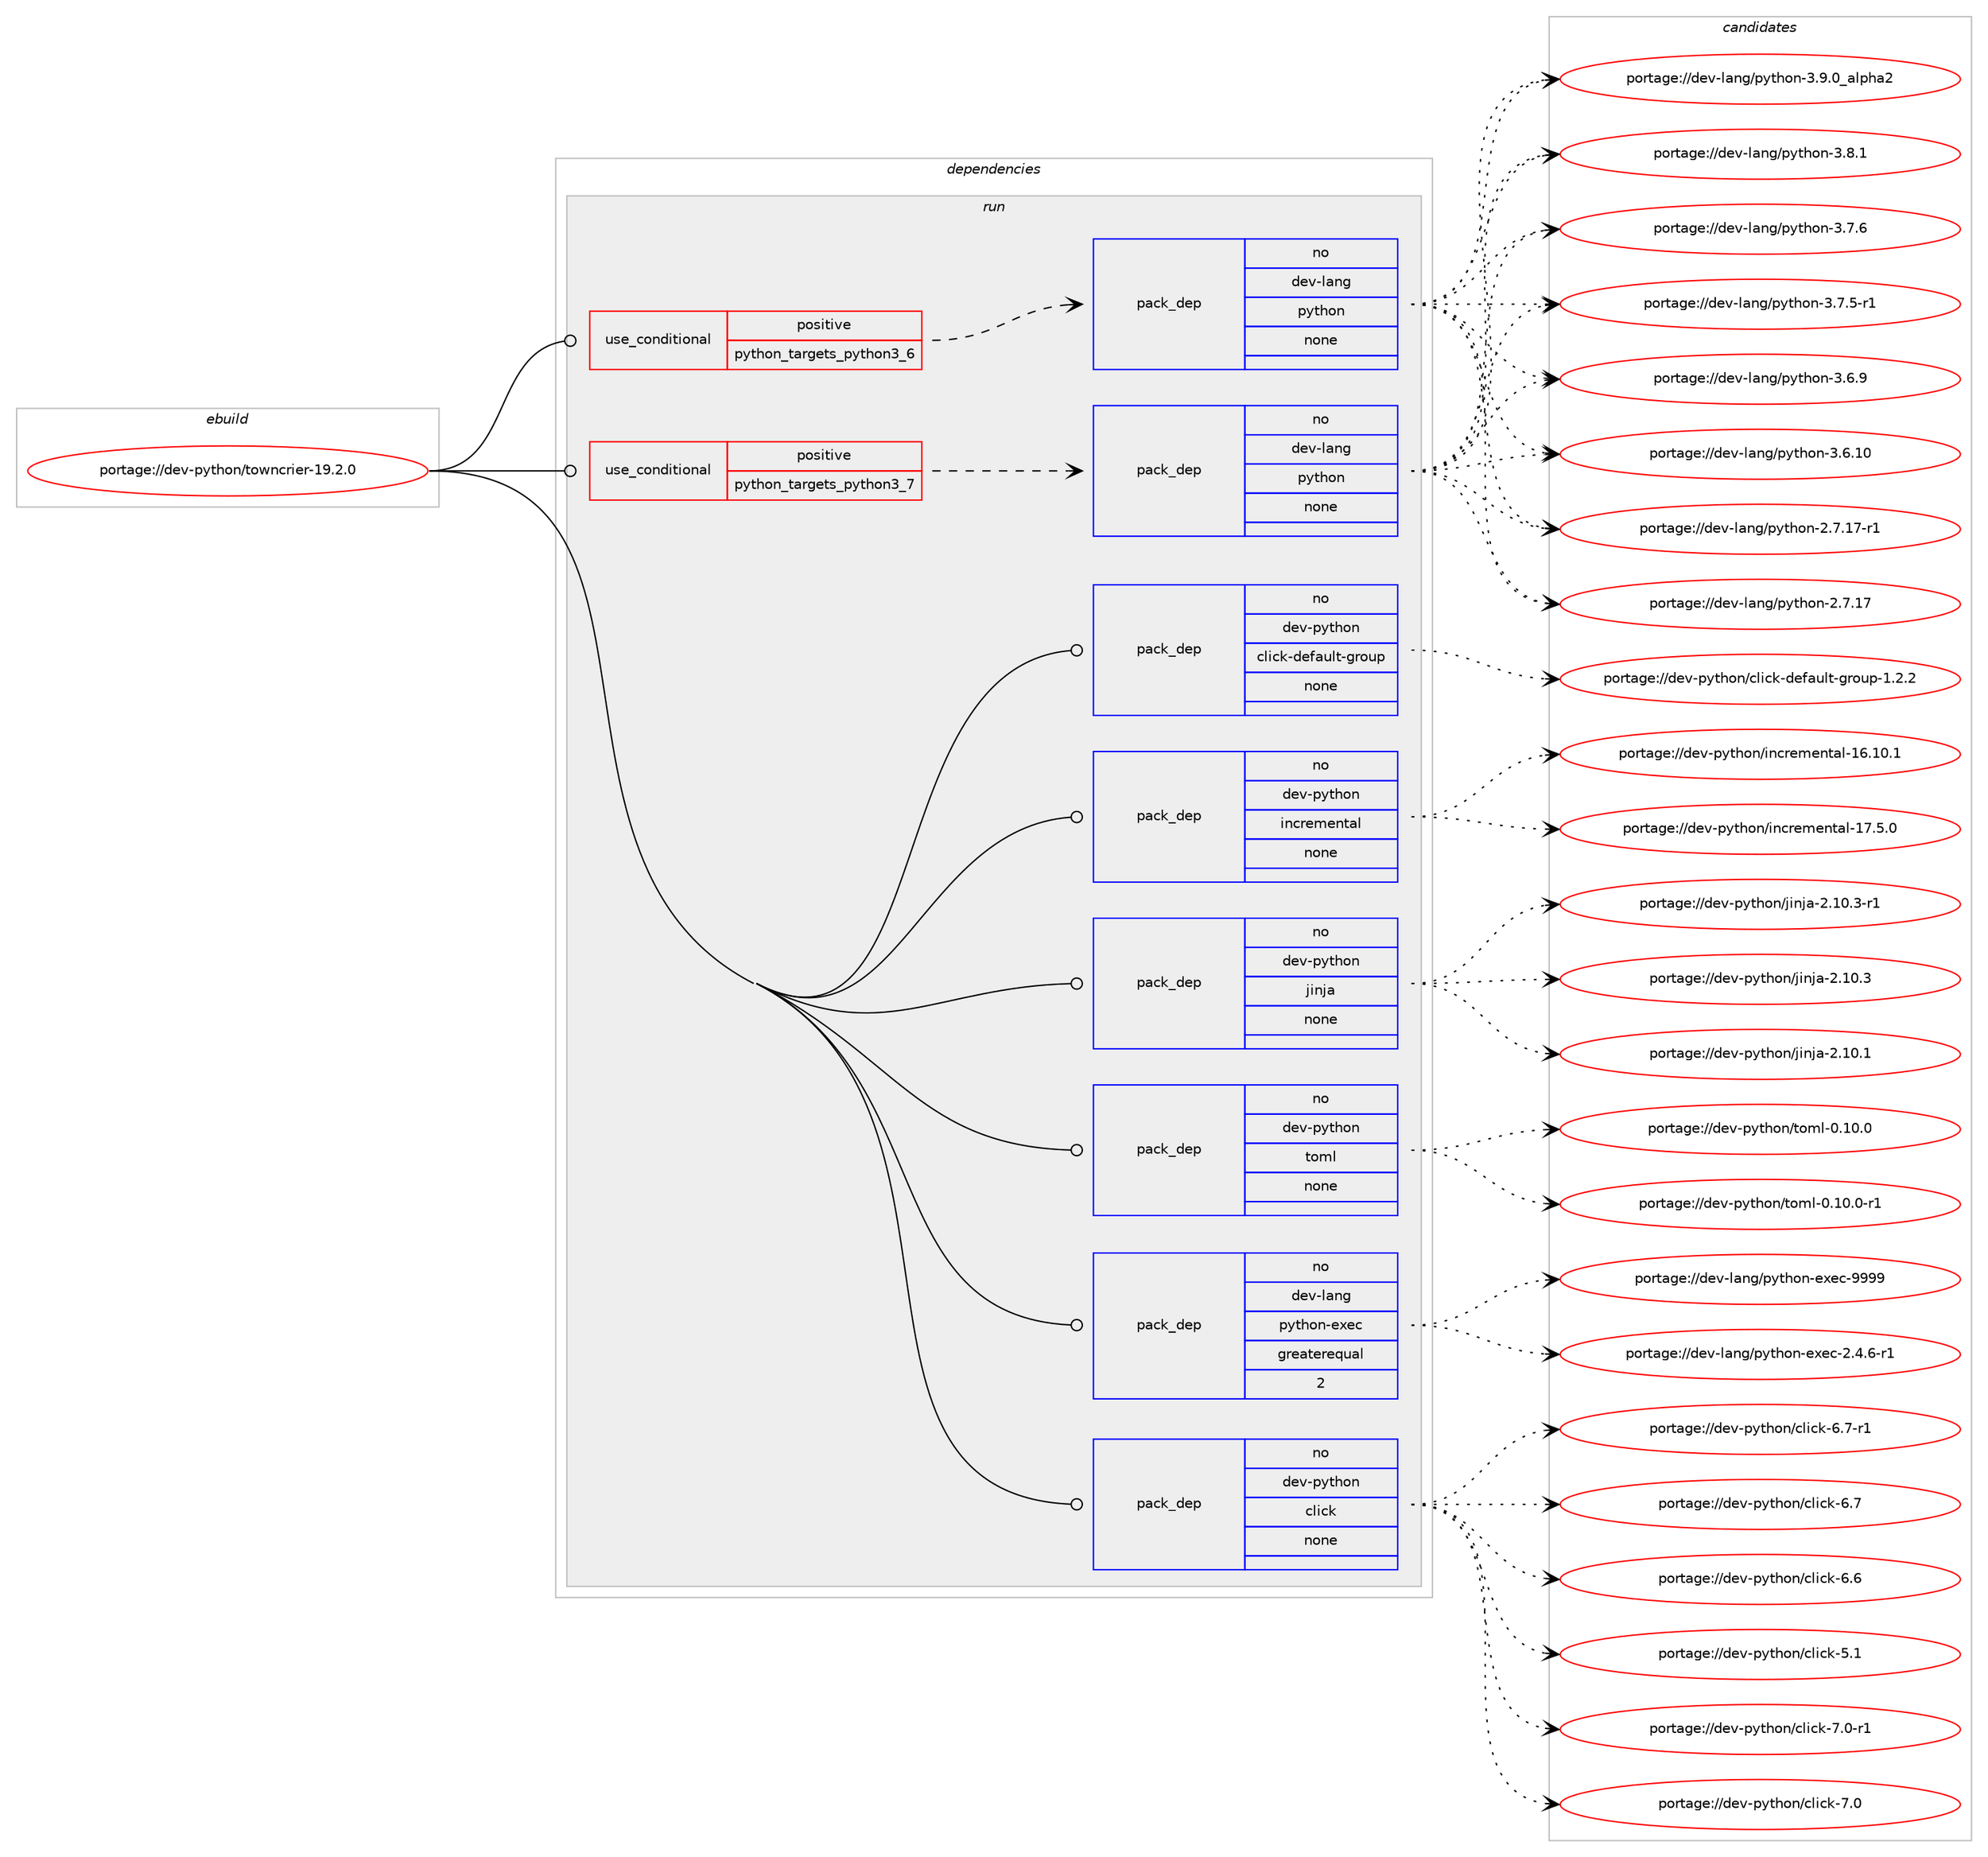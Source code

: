 digraph prolog {

# *************
# Graph options
# *************

newrank=true;
concentrate=true;
compound=true;
graph [rankdir=LR,fontname=Helvetica,fontsize=10,ranksep=1.5];#, ranksep=2.5, nodesep=0.2];
edge  [arrowhead=vee];
node  [fontname=Helvetica,fontsize=10];

# **********
# The ebuild
# **********

subgraph cluster_leftcol {
color=gray;
rank=same;
label=<<i>ebuild</i>>;
id [label="portage://dev-python/towncrier-19.2.0", color=red, width=4, href="../dev-python/towncrier-19.2.0.svg"];
}

# ****************
# The dependencies
# ****************

subgraph cluster_midcol {
color=gray;
label=<<i>dependencies</i>>;
subgraph cluster_compile {
fillcolor="#eeeeee";
style=filled;
label=<<i>compile</i>>;
}
subgraph cluster_compileandrun {
fillcolor="#eeeeee";
style=filled;
label=<<i>compile and run</i>>;
}
subgraph cluster_run {
fillcolor="#eeeeee";
style=filled;
label=<<i>run</i>>;
subgraph cond104648 {
dependency421584 [label=<<TABLE BORDER="0" CELLBORDER="1" CELLSPACING="0" CELLPADDING="4"><TR><TD ROWSPAN="3" CELLPADDING="10">use_conditional</TD></TR><TR><TD>positive</TD></TR><TR><TD>python_targets_python3_6</TD></TR></TABLE>>, shape=none, color=red];
subgraph pack312039 {
dependency421585 [label=<<TABLE BORDER="0" CELLBORDER="1" CELLSPACING="0" CELLPADDING="4" WIDTH="220"><TR><TD ROWSPAN="6" CELLPADDING="30">pack_dep</TD></TR><TR><TD WIDTH="110">no</TD></TR><TR><TD>dev-lang</TD></TR><TR><TD>python</TD></TR><TR><TD>none</TD></TR><TR><TD></TD></TR></TABLE>>, shape=none, color=blue];
}
dependency421584:e -> dependency421585:w [weight=20,style="dashed",arrowhead="vee"];
}
id:e -> dependency421584:w [weight=20,style="solid",arrowhead="odot"];
subgraph cond104649 {
dependency421586 [label=<<TABLE BORDER="0" CELLBORDER="1" CELLSPACING="0" CELLPADDING="4"><TR><TD ROWSPAN="3" CELLPADDING="10">use_conditional</TD></TR><TR><TD>positive</TD></TR><TR><TD>python_targets_python3_7</TD></TR></TABLE>>, shape=none, color=red];
subgraph pack312040 {
dependency421587 [label=<<TABLE BORDER="0" CELLBORDER="1" CELLSPACING="0" CELLPADDING="4" WIDTH="220"><TR><TD ROWSPAN="6" CELLPADDING="30">pack_dep</TD></TR><TR><TD WIDTH="110">no</TD></TR><TR><TD>dev-lang</TD></TR><TR><TD>python</TD></TR><TR><TD>none</TD></TR><TR><TD></TD></TR></TABLE>>, shape=none, color=blue];
}
dependency421586:e -> dependency421587:w [weight=20,style="dashed",arrowhead="vee"];
}
id:e -> dependency421586:w [weight=20,style="solid",arrowhead="odot"];
subgraph pack312041 {
dependency421588 [label=<<TABLE BORDER="0" CELLBORDER="1" CELLSPACING="0" CELLPADDING="4" WIDTH="220"><TR><TD ROWSPAN="6" CELLPADDING="30">pack_dep</TD></TR><TR><TD WIDTH="110">no</TD></TR><TR><TD>dev-lang</TD></TR><TR><TD>python-exec</TD></TR><TR><TD>greaterequal</TD></TR><TR><TD>2</TD></TR></TABLE>>, shape=none, color=blue];
}
id:e -> dependency421588:w [weight=20,style="solid",arrowhead="odot"];
subgraph pack312042 {
dependency421589 [label=<<TABLE BORDER="0" CELLBORDER="1" CELLSPACING="0" CELLPADDING="4" WIDTH="220"><TR><TD ROWSPAN="6" CELLPADDING="30">pack_dep</TD></TR><TR><TD WIDTH="110">no</TD></TR><TR><TD>dev-python</TD></TR><TR><TD>click</TD></TR><TR><TD>none</TD></TR><TR><TD></TD></TR></TABLE>>, shape=none, color=blue];
}
id:e -> dependency421589:w [weight=20,style="solid",arrowhead="odot"];
subgraph pack312043 {
dependency421590 [label=<<TABLE BORDER="0" CELLBORDER="1" CELLSPACING="0" CELLPADDING="4" WIDTH="220"><TR><TD ROWSPAN="6" CELLPADDING="30">pack_dep</TD></TR><TR><TD WIDTH="110">no</TD></TR><TR><TD>dev-python</TD></TR><TR><TD>click-default-group</TD></TR><TR><TD>none</TD></TR><TR><TD></TD></TR></TABLE>>, shape=none, color=blue];
}
id:e -> dependency421590:w [weight=20,style="solid",arrowhead="odot"];
subgraph pack312044 {
dependency421591 [label=<<TABLE BORDER="0" CELLBORDER="1" CELLSPACING="0" CELLPADDING="4" WIDTH="220"><TR><TD ROWSPAN="6" CELLPADDING="30">pack_dep</TD></TR><TR><TD WIDTH="110">no</TD></TR><TR><TD>dev-python</TD></TR><TR><TD>incremental</TD></TR><TR><TD>none</TD></TR><TR><TD></TD></TR></TABLE>>, shape=none, color=blue];
}
id:e -> dependency421591:w [weight=20,style="solid",arrowhead="odot"];
subgraph pack312045 {
dependency421592 [label=<<TABLE BORDER="0" CELLBORDER="1" CELLSPACING="0" CELLPADDING="4" WIDTH="220"><TR><TD ROWSPAN="6" CELLPADDING="30">pack_dep</TD></TR><TR><TD WIDTH="110">no</TD></TR><TR><TD>dev-python</TD></TR><TR><TD>jinja</TD></TR><TR><TD>none</TD></TR><TR><TD></TD></TR></TABLE>>, shape=none, color=blue];
}
id:e -> dependency421592:w [weight=20,style="solid",arrowhead="odot"];
subgraph pack312046 {
dependency421593 [label=<<TABLE BORDER="0" CELLBORDER="1" CELLSPACING="0" CELLPADDING="4" WIDTH="220"><TR><TD ROWSPAN="6" CELLPADDING="30">pack_dep</TD></TR><TR><TD WIDTH="110">no</TD></TR><TR><TD>dev-python</TD></TR><TR><TD>toml</TD></TR><TR><TD>none</TD></TR><TR><TD></TD></TR></TABLE>>, shape=none, color=blue];
}
id:e -> dependency421593:w [weight=20,style="solid",arrowhead="odot"];
}
}

# **************
# The candidates
# **************

subgraph cluster_choices {
rank=same;
color=gray;
label=<<i>candidates</i>>;

subgraph choice312039 {
color=black;
nodesep=1;
choice10010111845108971101034711212111610411111045514657464895971081121049750 [label="portage://dev-lang/python-3.9.0_alpha2", color=red, width=4,href="../dev-lang/python-3.9.0_alpha2.svg"];
choice100101118451089711010347112121116104111110455146564649 [label="portage://dev-lang/python-3.8.1", color=red, width=4,href="../dev-lang/python-3.8.1.svg"];
choice100101118451089711010347112121116104111110455146554654 [label="portage://dev-lang/python-3.7.6", color=red, width=4,href="../dev-lang/python-3.7.6.svg"];
choice1001011184510897110103471121211161041111104551465546534511449 [label="portage://dev-lang/python-3.7.5-r1", color=red, width=4,href="../dev-lang/python-3.7.5-r1.svg"];
choice100101118451089711010347112121116104111110455146544657 [label="portage://dev-lang/python-3.6.9", color=red, width=4,href="../dev-lang/python-3.6.9.svg"];
choice10010111845108971101034711212111610411111045514654464948 [label="portage://dev-lang/python-3.6.10", color=red, width=4,href="../dev-lang/python-3.6.10.svg"];
choice100101118451089711010347112121116104111110455046554649554511449 [label="portage://dev-lang/python-2.7.17-r1", color=red, width=4,href="../dev-lang/python-2.7.17-r1.svg"];
choice10010111845108971101034711212111610411111045504655464955 [label="portage://dev-lang/python-2.7.17", color=red, width=4,href="../dev-lang/python-2.7.17.svg"];
dependency421585:e -> choice10010111845108971101034711212111610411111045514657464895971081121049750:w [style=dotted,weight="100"];
dependency421585:e -> choice100101118451089711010347112121116104111110455146564649:w [style=dotted,weight="100"];
dependency421585:e -> choice100101118451089711010347112121116104111110455146554654:w [style=dotted,weight="100"];
dependency421585:e -> choice1001011184510897110103471121211161041111104551465546534511449:w [style=dotted,weight="100"];
dependency421585:e -> choice100101118451089711010347112121116104111110455146544657:w [style=dotted,weight="100"];
dependency421585:e -> choice10010111845108971101034711212111610411111045514654464948:w [style=dotted,weight="100"];
dependency421585:e -> choice100101118451089711010347112121116104111110455046554649554511449:w [style=dotted,weight="100"];
dependency421585:e -> choice10010111845108971101034711212111610411111045504655464955:w [style=dotted,weight="100"];
}
subgraph choice312040 {
color=black;
nodesep=1;
choice10010111845108971101034711212111610411111045514657464895971081121049750 [label="portage://dev-lang/python-3.9.0_alpha2", color=red, width=4,href="../dev-lang/python-3.9.0_alpha2.svg"];
choice100101118451089711010347112121116104111110455146564649 [label="portage://dev-lang/python-3.8.1", color=red, width=4,href="../dev-lang/python-3.8.1.svg"];
choice100101118451089711010347112121116104111110455146554654 [label="portage://dev-lang/python-3.7.6", color=red, width=4,href="../dev-lang/python-3.7.6.svg"];
choice1001011184510897110103471121211161041111104551465546534511449 [label="portage://dev-lang/python-3.7.5-r1", color=red, width=4,href="../dev-lang/python-3.7.5-r1.svg"];
choice100101118451089711010347112121116104111110455146544657 [label="portage://dev-lang/python-3.6.9", color=red, width=4,href="../dev-lang/python-3.6.9.svg"];
choice10010111845108971101034711212111610411111045514654464948 [label="portage://dev-lang/python-3.6.10", color=red, width=4,href="../dev-lang/python-3.6.10.svg"];
choice100101118451089711010347112121116104111110455046554649554511449 [label="portage://dev-lang/python-2.7.17-r1", color=red, width=4,href="../dev-lang/python-2.7.17-r1.svg"];
choice10010111845108971101034711212111610411111045504655464955 [label="portage://dev-lang/python-2.7.17", color=red, width=4,href="../dev-lang/python-2.7.17.svg"];
dependency421587:e -> choice10010111845108971101034711212111610411111045514657464895971081121049750:w [style=dotted,weight="100"];
dependency421587:e -> choice100101118451089711010347112121116104111110455146564649:w [style=dotted,weight="100"];
dependency421587:e -> choice100101118451089711010347112121116104111110455146554654:w [style=dotted,weight="100"];
dependency421587:e -> choice1001011184510897110103471121211161041111104551465546534511449:w [style=dotted,weight="100"];
dependency421587:e -> choice100101118451089711010347112121116104111110455146544657:w [style=dotted,weight="100"];
dependency421587:e -> choice10010111845108971101034711212111610411111045514654464948:w [style=dotted,weight="100"];
dependency421587:e -> choice100101118451089711010347112121116104111110455046554649554511449:w [style=dotted,weight="100"];
dependency421587:e -> choice10010111845108971101034711212111610411111045504655464955:w [style=dotted,weight="100"];
}
subgraph choice312041 {
color=black;
nodesep=1;
choice10010111845108971101034711212111610411111045101120101994557575757 [label="portage://dev-lang/python-exec-9999", color=red, width=4,href="../dev-lang/python-exec-9999.svg"];
choice10010111845108971101034711212111610411111045101120101994550465246544511449 [label="portage://dev-lang/python-exec-2.4.6-r1", color=red, width=4,href="../dev-lang/python-exec-2.4.6-r1.svg"];
dependency421588:e -> choice10010111845108971101034711212111610411111045101120101994557575757:w [style=dotted,weight="100"];
dependency421588:e -> choice10010111845108971101034711212111610411111045101120101994550465246544511449:w [style=dotted,weight="100"];
}
subgraph choice312042 {
color=black;
nodesep=1;
choice10010111845112121116104111110479910810599107455546484511449 [label="portage://dev-python/click-7.0-r1", color=red, width=4,href="../dev-python/click-7.0-r1.svg"];
choice1001011184511212111610411111047991081059910745554648 [label="portage://dev-python/click-7.0", color=red, width=4,href="../dev-python/click-7.0.svg"];
choice10010111845112121116104111110479910810599107455446554511449 [label="portage://dev-python/click-6.7-r1", color=red, width=4,href="../dev-python/click-6.7-r1.svg"];
choice1001011184511212111610411111047991081059910745544655 [label="portage://dev-python/click-6.7", color=red, width=4,href="../dev-python/click-6.7.svg"];
choice1001011184511212111610411111047991081059910745544654 [label="portage://dev-python/click-6.6", color=red, width=4,href="../dev-python/click-6.6.svg"];
choice1001011184511212111610411111047991081059910745534649 [label="portage://dev-python/click-5.1", color=red, width=4,href="../dev-python/click-5.1.svg"];
dependency421589:e -> choice10010111845112121116104111110479910810599107455546484511449:w [style=dotted,weight="100"];
dependency421589:e -> choice1001011184511212111610411111047991081059910745554648:w [style=dotted,weight="100"];
dependency421589:e -> choice10010111845112121116104111110479910810599107455446554511449:w [style=dotted,weight="100"];
dependency421589:e -> choice1001011184511212111610411111047991081059910745544655:w [style=dotted,weight="100"];
dependency421589:e -> choice1001011184511212111610411111047991081059910745544654:w [style=dotted,weight="100"];
dependency421589:e -> choice1001011184511212111610411111047991081059910745534649:w [style=dotted,weight="100"];
}
subgraph choice312043 {
color=black;
nodesep=1;
choice10010111845112121116104111110479910810599107451001011029711710811645103114111117112454946504650 [label="portage://dev-python/click-default-group-1.2.2", color=red, width=4,href="../dev-python/click-default-group-1.2.2.svg"];
dependency421590:e -> choice10010111845112121116104111110479910810599107451001011029711710811645103114111117112454946504650:w [style=dotted,weight="100"];
}
subgraph choice312044 {
color=black;
nodesep=1;
choice1001011184511212111610411111047105110991141011091011101169710845495546534648 [label="portage://dev-python/incremental-17.5.0", color=red, width=4,href="../dev-python/incremental-17.5.0.svg"];
choice100101118451121211161041111104710511099114101109101110116971084549544649484649 [label="portage://dev-python/incremental-16.10.1", color=red, width=4,href="../dev-python/incremental-16.10.1.svg"];
dependency421591:e -> choice1001011184511212111610411111047105110991141011091011101169710845495546534648:w [style=dotted,weight="100"];
dependency421591:e -> choice100101118451121211161041111104710511099114101109101110116971084549544649484649:w [style=dotted,weight="100"];
}
subgraph choice312045 {
color=black;
nodesep=1;
choice100101118451121211161041111104710610511010697455046494846514511449 [label="portage://dev-python/jinja-2.10.3-r1", color=red, width=4,href="../dev-python/jinja-2.10.3-r1.svg"];
choice10010111845112121116104111110471061051101069745504649484651 [label="portage://dev-python/jinja-2.10.3", color=red, width=4,href="../dev-python/jinja-2.10.3.svg"];
choice10010111845112121116104111110471061051101069745504649484649 [label="portage://dev-python/jinja-2.10.1", color=red, width=4,href="../dev-python/jinja-2.10.1.svg"];
dependency421592:e -> choice100101118451121211161041111104710610511010697455046494846514511449:w [style=dotted,weight="100"];
dependency421592:e -> choice10010111845112121116104111110471061051101069745504649484651:w [style=dotted,weight="100"];
dependency421592:e -> choice10010111845112121116104111110471061051101069745504649484649:w [style=dotted,weight="100"];
}
subgraph choice312046 {
color=black;
nodesep=1;
choice1001011184511212111610411111047116111109108454846494846484511449 [label="portage://dev-python/toml-0.10.0-r1", color=red, width=4,href="../dev-python/toml-0.10.0-r1.svg"];
choice100101118451121211161041111104711611110910845484649484648 [label="portage://dev-python/toml-0.10.0", color=red, width=4,href="../dev-python/toml-0.10.0.svg"];
dependency421593:e -> choice1001011184511212111610411111047116111109108454846494846484511449:w [style=dotted,weight="100"];
dependency421593:e -> choice100101118451121211161041111104711611110910845484649484648:w [style=dotted,weight="100"];
}
}

}
